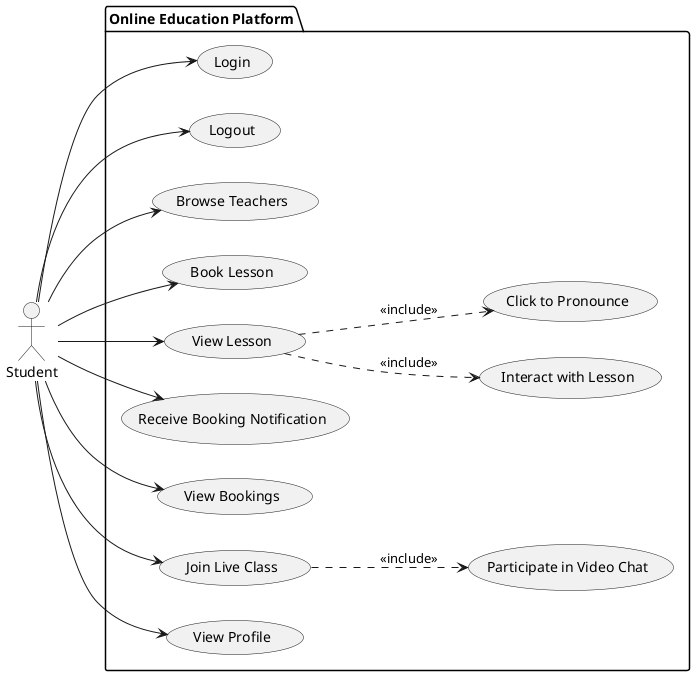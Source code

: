
1. Student Use Case Diagram

@startuml StudentUseCases

left to right direction

actor Student as student

package "Online Education Platform" {
    usecase "Login" as UC1
    usecase "Logout" as UC2
    usecase "Browse Teachers" as UC3
    usecase "Book Lesson" as UC4
    usecase "View Lesson" as UC5
    usecase "Interact with Lesson" as UC6
    usecase "Click to Pronounce" as UC7

    usecase "Receive Booking Notification" as UC8
    usecase "View Bookings" as UC9
    usecase "Join Live Class" as UC10
    usecase "Participate in Video Chat" as UC11
    usecase "View Profile" as UC12
}

student --> UC1
student --> UC2
student --> UC3
student --> UC4
student --> UC5
UC5 ..> UC6 : <<include>>
UC5 ..> UC7 : <<include>>
student --> UC8
student --> UC9
student --> UC10
UC10 ..> UC11 : <<include>>
student --> UC12

@enduml